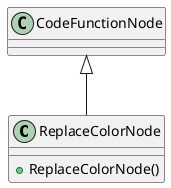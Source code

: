 @startuml
class ReplaceColorNode {
    + ReplaceColorNode()
}
CodeFunctionNode <|-- ReplaceColorNode
@enduml
